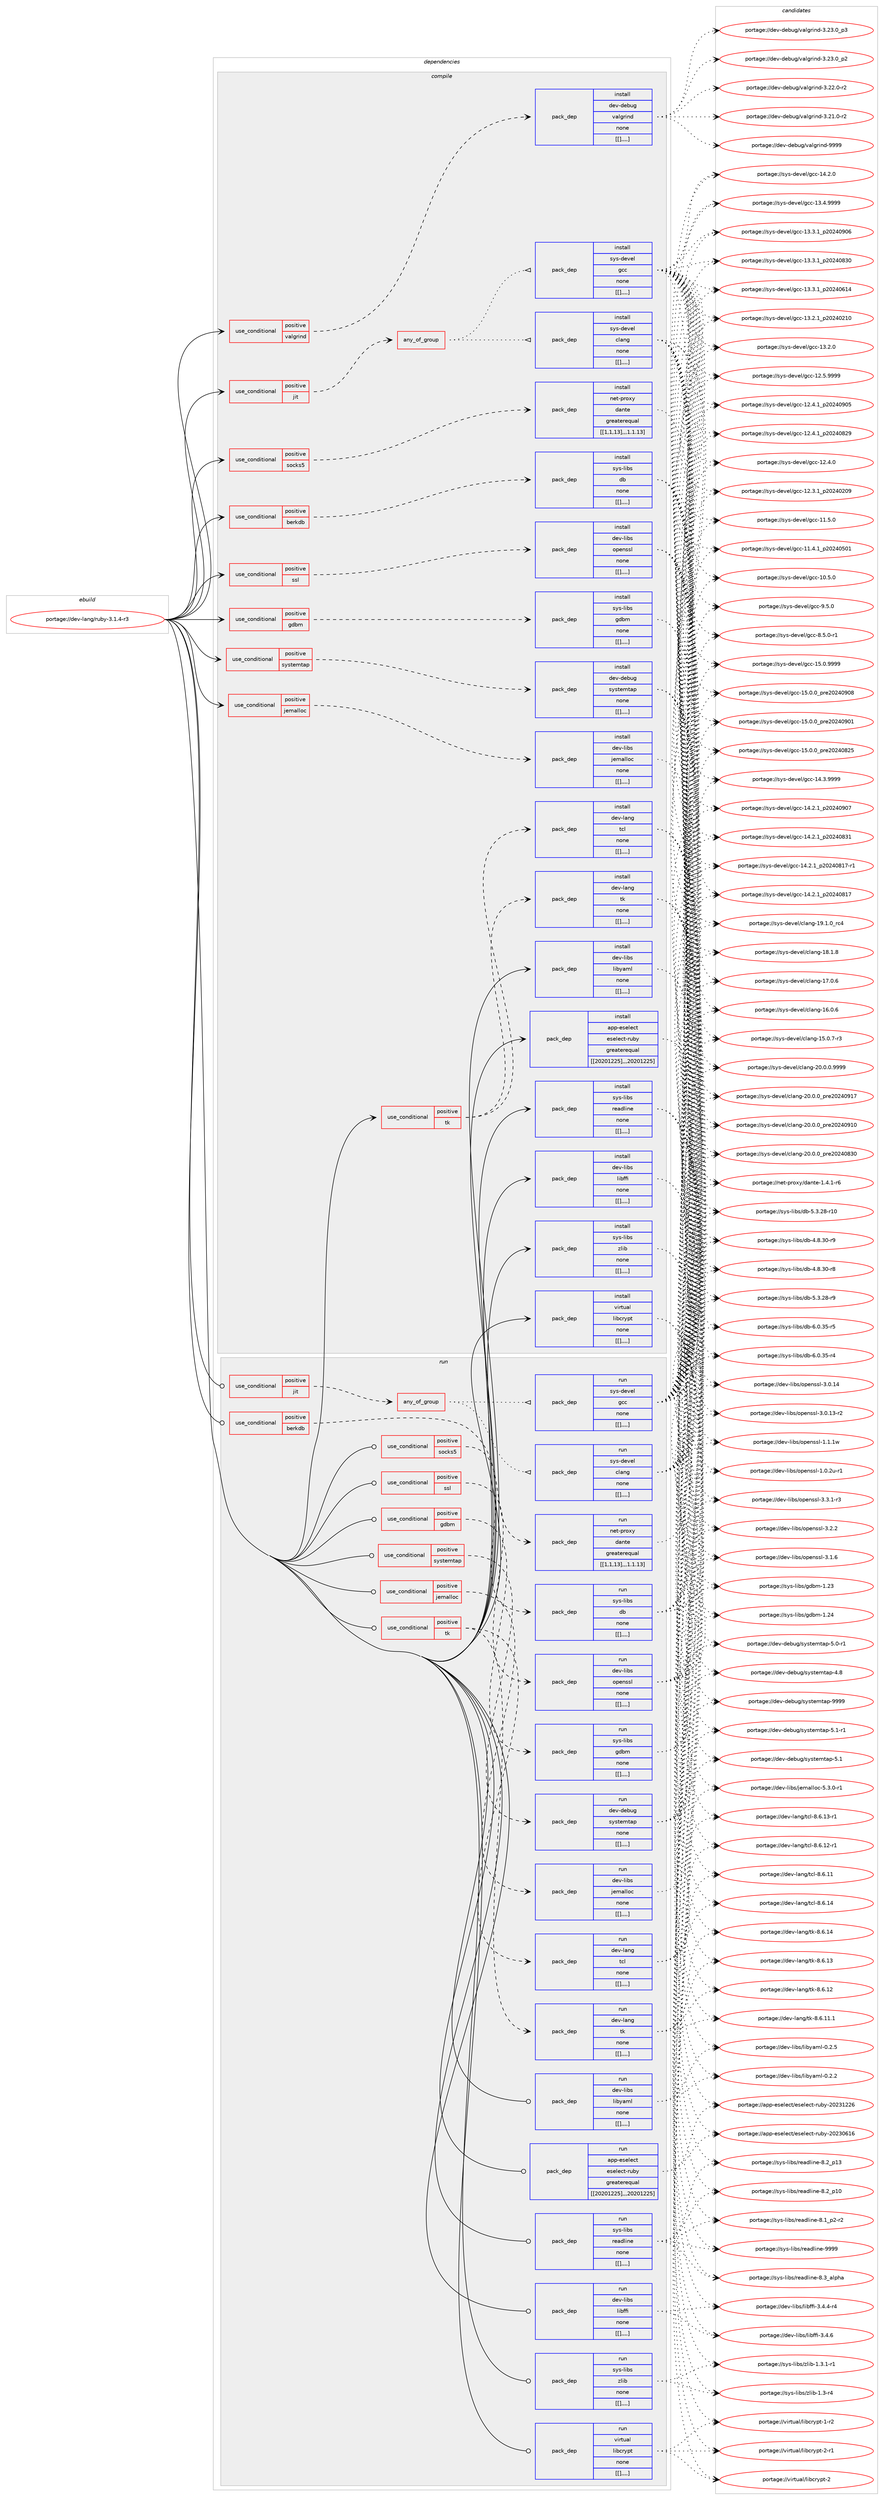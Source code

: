 digraph prolog {

# *************
# Graph options
# *************

newrank=true;
concentrate=true;
compound=true;
graph [rankdir=LR,fontname=Helvetica,fontsize=10,ranksep=1.5];#, ranksep=2.5, nodesep=0.2];
edge  [arrowhead=vee];
node  [fontname=Helvetica,fontsize=10];

# **********
# The ebuild
# **********

subgraph cluster_leftcol {
color=gray;
label=<<i>ebuild</i>>;
id [label="portage://dev-lang/ruby-3.1.4-r3", color=red, width=4, href="../dev-lang/ruby-3.1.4-r3.svg"];
}

# ****************
# The dependencies
# ****************

subgraph cluster_midcol {
color=gray;
label=<<i>dependencies</i>>;
subgraph cluster_compile {
fillcolor="#eeeeee";
style=filled;
label=<<i>compile</i>>;
subgraph cond24902 {
dependency104183 [label=<<TABLE BORDER="0" CELLBORDER="1" CELLSPACING="0" CELLPADDING="4"><TR><TD ROWSPAN="3" CELLPADDING="10">use_conditional</TD></TR><TR><TD>positive</TD></TR><TR><TD>berkdb</TD></TR></TABLE>>, shape=none, color=red];
subgraph pack78193 {
dependency104184 [label=<<TABLE BORDER="0" CELLBORDER="1" CELLSPACING="0" CELLPADDING="4" WIDTH="220"><TR><TD ROWSPAN="6" CELLPADDING="30">pack_dep</TD></TR><TR><TD WIDTH="110">install</TD></TR><TR><TD>sys-libs</TD></TR><TR><TD>db</TD></TR><TR><TD>none</TD></TR><TR><TD>[[],,,,]</TD></TR></TABLE>>, shape=none, color=blue];
}
dependency104183:e -> dependency104184:w [weight=20,style="dashed",arrowhead="vee"];
}
id:e -> dependency104183:w [weight=20,style="solid",arrowhead="vee"];
subgraph cond24903 {
dependency104185 [label=<<TABLE BORDER="0" CELLBORDER="1" CELLSPACING="0" CELLPADDING="4"><TR><TD ROWSPAN="3" CELLPADDING="10">use_conditional</TD></TR><TR><TD>positive</TD></TR><TR><TD>gdbm</TD></TR></TABLE>>, shape=none, color=red];
subgraph pack78194 {
dependency104186 [label=<<TABLE BORDER="0" CELLBORDER="1" CELLSPACING="0" CELLPADDING="4" WIDTH="220"><TR><TD ROWSPAN="6" CELLPADDING="30">pack_dep</TD></TR><TR><TD WIDTH="110">install</TD></TR><TR><TD>sys-libs</TD></TR><TR><TD>gdbm</TD></TR><TR><TD>none</TD></TR><TR><TD>[[],,,,]</TD></TR></TABLE>>, shape=none, color=blue];
}
dependency104185:e -> dependency104186:w [weight=20,style="dashed",arrowhead="vee"];
}
id:e -> dependency104185:w [weight=20,style="solid",arrowhead="vee"];
subgraph cond24904 {
dependency104187 [label=<<TABLE BORDER="0" CELLBORDER="1" CELLSPACING="0" CELLPADDING="4"><TR><TD ROWSPAN="3" CELLPADDING="10">use_conditional</TD></TR><TR><TD>positive</TD></TR><TR><TD>jemalloc</TD></TR></TABLE>>, shape=none, color=red];
subgraph pack78195 {
dependency104188 [label=<<TABLE BORDER="0" CELLBORDER="1" CELLSPACING="0" CELLPADDING="4" WIDTH="220"><TR><TD ROWSPAN="6" CELLPADDING="30">pack_dep</TD></TR><TR><TD WIDTH="110">install</TD></TR><TR><TD>dev-libs</TD></TR><TR><TD>jemalloc</TD></TR><TR><TD>none</TD></TR><TR><TD>[[],,,,]</TD></TR></TABLE>>, shape=none, color=blue];
}
dependency104187:e -> dependency104188:w [weight=20,style="dashed",arrowhead="vee"];
}
id:e -> dependency104187:w [weight=20,style="solid",arrowhead="vee"];
subgraph cond24905 {
dependency104189 [label=<<TABLE BORDER="0" CELLBORDER="1" CELLSPACING="0" CELLPADDING="4"><TR><TD ROWSPAN="3" CELLPADDING="10">use_conditional</TD></TR><TR><TD>positive</TD></TR><TR><TD>jit</TD></TR></TABLE>>, shape=none, color=red];
subgraph any962 {
dependency104190 [label=<<TABLE BORDER="0" CELLBORDER="1" CELLSPACING="0" CELLPADDING="4"><TR><TD CELLPADDING="10">any_of_group</TD></TR></TABLE>>, shape=none, color=red];subgraph pack78196 {
dependency104191 [label=<<TABLE BORDER="0" CELLBORDER="1" CELLSPACING="0" CELLPADDING="4" WIDTH="220"><TR><TD ROWSPAN="6" CELLPADDING="30">pack_dep</TD></TR><TR><TD WIDTH="110">install</TD></TR><TR><TD>sys-devel</TD></TR><TR><TD>gcc</TD></TR><TR><TD>none</TD></TR><TR><TD>[[],,,,]</TD></TR></TABLE>>, shape=none, color=blue];
}
dependency104190:e -> dependency104191:w [weight=20,style="dotted",arrowhead="oinv"];
subgraph pack78197 {
dependency104192 [label=<<TABLE BORDER="0" CELLBORDER="1" CELLSPACING="0" CELLPADDING="4" WIDTH="220"><TR><TD ROWSPAN="6" CELLPADDING="30">pack_dep</TD></TR><TR><TD WIDTH="110">install</TD></TR><TR><TD>sys-devel</TD></TR><TR><TD>clang</TD></TR><TR><TD>none</TD></TR><TR><TD>[[],,,,]</TD></TR></TABLE>>, shape=none, color=blue];
}
dependency104190:e -> dependency104192:w [weight=20,style="dotted",arrowhead="oinv"];
}
dependency104189:e -> dependency104190:w [weight=20,style="dashed",arrowhead="vee"];
}
id:e -> dependency104189:w [weight=20,style="solid",arrowhead="vee"];
subgraph cond24906 {
dependency104193 [label=<<TABLE BORDER="0" CELLBORDER="1" CELLSPACING="0" CELLPADDING="4"><TR><TD ROWSPAN="3" CELLPADDING="10">use_conditional</TD></TR><TR><TD>positive</TD></TR><TR><TD>socks5</TD></TR></TABLE>>, shape=none, color=red];
subgraph pack78198 {
dependency104194 [label=<<TABLE BORDER="0" CELLBORDER="1" CELLSPACING="0" CELLPADDING="4" WIDTH="220"><TR><TD ROWSPAN="6" CELLPADDING="30">pack_dep</TD></TR><TR><TD WIDTH="110">install</TD></TR><TR><TD>net-proxy</TD></TR><TR><TD>dante</TD></TR><TR><TD>greaterequal</TD></TR><TR><TD>[[1,1,13],,,1.1.13]</TD></TR></TABLE>>, shape=none, color=blue];
}
dependency104193:e -> dependency104194:w [weight=20,style="dashed",arrowhead="vee"];
}
id:e -> dependency104193:w [weight=20,style="solid",arrowhead="vee"];
subgraph cond24907 {
dependency104195 [label=<<TABLE BORDER="0" CELLBORDER="1" CELLSPACING="0" CELLPADDING="4"><TR><TD ROWSPAN="3" CELLPADDING="10">use_conditional</TD></TR><TR><TD>positive</TD></TR><TR><TD>ssl</TD></TR></TABLE>>, shape=none, color=red];
subgraph pack78199 {
dependency104196 [label=<<TABLE BORDER="0" CELLBORDER="1" CELLSPACING="0" CELLPADDING="4" WIDTH="220"><TR><TD ROWSPAN="6" CELLPADDING="30">pack_dep</TD></TR><TR><TD WIDTH="110">install</TD></TR><TR><TD>dev-libs</TD></TR><TR><TD>openssl</TD></TR><TR><TD>none</TD></TR><TR><TD>[[],,,,]</TD></TR></TABLE>>, shape=none, color=blue];
}
dependency104195:e -> dependency104196:w [weight=20,style="dashed",arrowhead="vee"];
}
id:e -> dependency104195:w [weight=20,style="solid",arrowhead="vee"];
subgraph cond24908 {
dependency104197 [label=<<TABLE BORDER="0" CELLBORDER="1" CELLSPACING="0" CELLPADDING="4"><TR><TD ROWSPAN="3" CELLPADDING="10">use_conditional</TD></TR><TR><TD>positive</TD></TR><TR><TD>systemtap</TD></TR></TABLE>>, shape=none, color=red];
subgraph pack78200 {
dependency104198 [label=<<TABLE BORDER="0" CELLBORDER="1" CELLSPACING="0" CELLPADDING="4" WIDTH="220"><TR><TD ROWSPAN="6" CELLPADDING="30">pack_dep</TD></TR><TR><TD WIDTH="110">install</TD></TR><TR><TD>dev-debug</TD></TR><TR><TD>systemtap</TD></TR><TR><TD>none</TD></TR><TR><TD>[[],,,,]</TD></TR></TABLE>>, shape=none, color=blue];
}
dependency104197:e -> dependency104198:w [weight=20,style="dashed",arrowhead="vee"];
}
id:e -> dependency104197:w [weight=20,style="solid",arrowhead="vee"];
subgraph cond24909 {
dependency104199 [label=<<TABLE BORDER="0" CELLBORDER="1" CELLSPACING="0" CELLPADDING="4"><TR><TD ROWSPAN="3" CELLPADDING="10">use_conditional</TD></TR><TR><TD>positive</TD></TR><TR><TD>tk</TD></TR></TABLE>>, shape=none, color=red];
subgraph pack78201 {
dependency104200 [label=<<TABLE BORDER="0" CELLBORDER="1" CELLSPACING="0" CELLPADDING="4" WIDTH="220"><TR><TD ROWSPAN="6" CELLPADDING="30">pack_dep</TD></TR><TR><TD WIDTH="110">install</TD></TR><TR><TD>dev-lang</TD></TR><TR><TD>tcl</TD></TR><TR><TD>none</TD></TR><TR><TD>[[],,,,]</TD></TR></TABLE>>, shape=none, color=blue];
}
dependency104199:e -> dependency104200:w [weight=20,style="dashed",arrowhead="vee"];
subgraph pack78202 {
dependency104201 [label=<<TABLE BORDER="0" CELLBORDER="1" CELLSPACING="0" CELLPADDING="4" WIDTH="220"><TR><TD ROWSPAN="6" CELLPADDING="30">pack_dep</TD></TR><TR><TD WIDTH="110">install</TD></TR><TR><TD>dev-lang</TD></TR><TR><TD>tk</TD></TR><TR><TD>none</TD></TR><TR><TD>[[],,,,]</TD></TR></TABLE>>, shape=none, color=blue];
}
dependency104199:e -> dependency104201:w [weight=20,style="dashed",arrowhead="vee"];
}
id:e -> dependency104199:w [weight=20,style="solid",arrowhead="vee"];
subgraph cond24910 {
dependency104202 [label=<<TABLE BORDER="0" CELLBORDER="1" CELLSPACING="0" CELLPADDING="4"><TR><TD ROWSPAN="3" CELLPADDING="10">use_conditional</TD></TR><TR><TD>positive</TD></TR><TR><TD>valgrind</TD></TR></TABLE>>, shape=none, color=red];
subgraph pack78203 {
dependency104203 [label=<<TABLE BORDER="0" CELLBORDER="1" CELLSPACING="0" CELLPADDING="4" WIDTH="220"><TR><TD ROWSPAN="6" CELLPADDING="30">pack_dep</TD></TR><TR><TD WIDTH="110">install</TD></TR><TR><TD>dev-debug</TD></TR><TR><TD>valgrind</TD></TR><TR><TD>none</TD></TR><TR><TD>[[],,,,]</TD></TR></TABLE>>, shape=none, color=blue];
}
dependency104202:e -> dependency104203:w [weight=20,style="dashed",arrowhead="vee"];
}
id:e -> dependency104202:w [weight=20,style="solid",arrowhead="vee"];
subgraph pack78204 {
dependency104204 [label=<<TABLE BORDER="0" CELLBORDER="1" CELLSPACING="0" CELLPADDING="4" WIDTH="220"><TR><TD ROWSPAN="6" CELLPADDING="30">pack_dep</TD></TR><TR><TD WIDTH="110">install</TD></TR><TR><TD>app-eselect</TD></TR><TR><TD>eselect-ruby</TD></TR><TR><TD>greaterequal</TD></TR><TR><TD>[[20201225],,,20201225]</TD></TR></TABLE>>, shape=none, color=blue];
}
id:e -> dependency104204:w [weight=20,style="solid",arrowhead="vee"];
subgraph pack78205 {
dependency104205 [label=<<TABLE BORDER="0" CELLBORDER="1" CELLSPACING="0" CELLPADDING="4" WIDTH="220"><TR><TD ROWSPAN="6" CELLPADDING="30">pack_dep</TD></TR><TR><TD WIDTH="110">install</TD></TR><TR><TD>dev-libs</TD></TR><TR><TD>libffi</TD></TR><TR><TD>none</TD></TR><TR><TD>[[],,,,]</TD></TR></TABLE>>, shape=none, color=blue];
}
id:e -> dependency104205:w [weight=20,style="solid",arrowhead="vee"];
subgraph pack78206 {
dependency104206 [label=<<TABLE BORDER="0" CELLBORDER="1" CELLSPACING="0" CELLPADDING="4" WIDTH="220"><TR><TD ROWSPAN="6" CELLPADDING="30">pack_dep</TD></TR><TR><TD WIDTH="110">install</TD></TR><TR><TD>dev-libs</TD></TR><TR><TD>libyaml</TD></TR><TR><TD>none</TD></TR><TR><TD>[[],,,,]</TD></TR></TABLE>>, shape=none, color=blue];
}
id:e -> dependency104206:w [weight=20,style="solid",arrowhead="vee"];
subgraph pack78207 {
dependency104207 [label=<<TABLE BORDER="0" CELLBORDER="1" CELLSPACING="0" CELLPADDING="4" WIDTH="220"><TR><TD ROWSPAN="6" CELLPADDING="30">pack_dep</TD></TR><TR><TD WIDTH="110">install</TD></TR><TR><TD>sys-libs</TD></TR><TR><TD>readline</TD></TR><TR><TD>none</TD></TR><TR><TD>[[],,,,]</TD></TR></TABLE>>, shape=none, color=blue];
}
id:e -> dependency104207:w [weight=20,style="solid",arrowhead="vee"];
subgraph pack78208 {
dependency104208 [label=<<TABLE BORDER="0" CELLBORDER="1" CELLSPACING="0" CELLPADDING="4" WIDTH="220"><TR><TD ROWSPAN="6" CELLPADDING="30">pack_dep</TD></TR><TR><TD WIDTH="110">install</TD></TR><TR><TD>sys-libs</TD></TR><TR><TD>zlib</TD></TR><TR><TD>none</TD></TR><TR><TD>[[],,,,]</TD></TR></TABLE>>, shape=none, color=blue];
}
id:e -> dependency104208:w [weight=20,style="solid",arrowhead="vee"];
subgraph pack78209 {
dependency104209 [label=<<TABLE BORDER="0" CELLBORDER="1" CELLSPACING="0" CELLPADDING="4" WIDTH="220"><TR><TD ROWSPAN="6" CELLPADDING="30">pack_dep</TD></TR><TR><TD WIDTH="110">install</TD></TR><TR><TD>virtual</TD></TR><TR><TD>libcrypt</TD></TR><TR><TD>none</TD></TR><TR><TD>[[],,,,]</TD></TR></TABLE>>, shape=none, color=blue];
}
id:e -> dependency104209:w [weight=20,style="solid",arrowhead="vee"];
}
subgraph cluster_compileandrun {
fillcolor="#eeeeee";
style=filled;
label=<<i>compile and run</i>>;
}
subgraph cluster_run {
fillcolor="#eeeeee";
style=filled;
label=<<i>run</i>>;
subgraph cond24911 {
dependency104210 [label=<<TABLE BORDER="0" CELLBORDER="1" CELLSPACING="0" CELLPADDING="4"><TR><TD ROWSPAN="3" CELLPADDING="10">use_conditional</TD></TR><TR><TD>positive</TD></TR><TR><TD>berkdb</TD></TR></TABLE>>, shape=none, color=red];
subgraph pack78210 {
dependency104211 [label=<<TABLE BORDER="0" CELLBORDER="1" CELLSPACING="0" CELLPADDING="4" WIDTH="220"><TR><TD ROWSPAN="6" CELLPADDING="30">pack_dep</TD></TR><TR><TD WIDTH="110">run</TD></TR><TR><TD>sys-libs</TD></TR><TR><TD>db</TD></TR><TR><TD>none</TD></TR><TR><TD>[[],,,,]</TD></TR></TABLE>>, shape=none, color=blue];
}
dependency104210:e -> dependency104211:w [weight=20,style="dashed",arrowhead="vee"];
}
id:e -> dependency104210:w [weight=20,style="solid",arrowhead="odot"];
subgraph cond24912 {
dependency104212 [label=<<TABLE BORDER="0" CELLBORDER="1" CELLSPACING="0" CELLPADDING="4"><TR><TD ROWSPAN="3" CELLPADDING="10">use_conditional</TD></TR><TR><TD>positive</TD></TR><TR><TD>gdbm</TD></TR></TABLE>>, shape=none, color=red];
subgraph pack78211 {
dependency104213 [label=<<TABLE BORDER="0" CELLBORDER="1" CELLSPACING="0" CELLPADDING="4" WIDTH="220"><TR><TD ROWSPAN="6" CELLPADDING="30">pack_dep</TD></TR><TR><TD WIDTH="110">run</TD></TR><TR><TD>sys-libs</TD></TR><TR><TD>gdbm</TD></TR><TR><TD>none</TD></TR><TR><TD>[[],,,,]</TD></TR></TABLE>>, shape=none, color=blue];
}
dependency104212:e -> dependency104213:w [weight=20,style="dashed",arrowhead="vee"];
}
id:e -> dependency104212:w [weight=20,style="solid",arrowhead="odot"];
subgraph cond24913 {
dependency104214 [label=<<TABLE BORDER="0" CELLBORDER="1" CELLSPACING="0" CELLPADDING="4"><TR><TD ROWSPAN="3" CELLPADDING="10">use_conditional</TD></TR><TR><TD>positive</TD></TR><TR><TD>jemalloc</TD></TR></TABLE>>, shape=none, color=red];
subgraph pack78212 {
dependency104215 [label=<<TABLE BORDER="0" CELLBORDER="1" CELLSPACING="0" CELLPADDING="4" WIDTH="220"><TR><TD ROWSPAN="6" CELLPADDING="30">pack_dep</TD></TR><TR><TD WIDTH="110">run</TD></TR><TR><TD>dev-libs</TD></TR><TR><TD>jemalloc</TD></TR><TR><TD>none</TD></TR><TR><TD>[[],,,,]</TD></TR></TABLE>>, shape=none, color=blue];
}
dependency104214:e -> dependency104215:w [weight=20,style="dashed",arrowhead="vee"];
}
id:e -> dependency104214:w [weight=20,style="solid",arrowhead="odot"];
subgraph cond24914 {
dependency104216 [label=<<TABLE BORDER="0" CELLBORDER="1" CELLSPACING="0" CELLPADDING="4"><TR><TD ROWSPAN="3" CELLPADDING="10">use_conditional</TD></TR><TR><TD>positive</TD></TR><TR><TD>jit</TD></TR></TABLE>>, shape=none, color=red];
subgraph any963 {
dependency104217 [label=<<TABLE BORDER="0" CELLBORDER="1" CELLSPACING="0" CELLPADDING="4"><TR><TD CELLPADDING="10">any_of_group</TD></TR></TABLE>>, shape=none, color=red];subgraph pack78213 {
dependency104218 [label=<<TABLE BORDER="0" CELLBORDER="1" CELLSPACING="0" CELLPADDING="4" WIDTH="220"><TR><TD ROWSPAN="6" CELLPADDING="30">pack_dep</TD></TR><TR><TD WIDTH="110">run</TD></TR><TR><TD>sys-devel</TD></TR><TR><TD>gcc</TD></TR><TR><TD>none</TD></TR><TR><TD>[[],,,,]</TD></TR></TABLE>>, shape=none, color=blue];
}
dependency104217:e -> dependency104218:w [weight=20,style="dotted",arrowhead="oinv"];
subgraph pack78214 {
dependency104219 [label=<<TABLE BORDER="0" CELLBORDER="1" CELLSPACING="0" CELLPADDING="4" WIDTH="220"><TR><TD ROWSPAN="6" CELLPADDING="30">pack_dep</TD></TR><TR><TD WIDTH="110">run</TD></TR><TR><TD>sys-devel</TD></TR><TR><TD>clang</TD></TR><TR><TD>none</TD></TR><TR><TD>[[],,,,]</TD></TR></TABLE>>, shape=none, color=blue];
}
dependency104217:e -> dependency104219:w [weight=20,style="dotted",arrowhead="oinv"];
}
dependency104216:e -> dependency104217:w [weight=20,style="dashed",arrowhead="vee"];
}
id:e -> dependency104216:w [weight=20,style="solid",arrowhead="odot"];
subgraph cond24915 {
dependency104220 [label=<<TABLE BORDER="0" CELLBORDER="1" CELLSPACING="0" CELLPADDING="4"><TR><TD ROWSPAN="3" CELLPADDING="10">use_conditional</TD></TR><TR><TD>positive</TD></TR><TR><TD>socks5</TD></TR></TABLE>>, shape=none, color=red];
subgraph pack78215 {
dependency104221 [label=<<TABLE BORDER="0" CELLBORDER="1" CELLSPACING="0" CELLPADDING="4" WIDTH="220"><TR><TD ROWSPAN="6" CELLPADDING="30">pack_dep</TD></TR><TR><TD WIDTH="110">run</TD></TR><TR><TD>net-proxy</TD></TR><TR><TD>dante</TD></TR><TR><TD>greaterequal</TD></TR><TR><TD>[[1,1,13],,,1.1.13]</TD></TR></TABLE>>, shape=none, color=blue];
}
dependency104220:e -> dependency104221:w [weight=20,style="dashed",arrowhead="vee"];
}
id:e -> dependency104220:w [weight=20,style="solid",arrowhead="odot"];
subgraph cond24916 {
dependency104222 [label=<<TABLE BORDER="0" CELLBORDER="1" CELLSPACING="0" CELLPADDING="4"><TR><TD ROWSPAN="3" CELLPADDING="10">use_conditional</TD></TR><TR><TD>positive</TD></TR><TR><TD>ssl</TD></TR></TABLE>>, shape=none, color=red];
subgraph pack78216 {
dependency104223 [label=<<TABLE BORDER="0" CELLBORDER="1" CELLSPACING="0" CELLPADDING="4" WIDTH="220"><TR><TD ROWSPAN="6" CELLPADDING="30">pack_dep</TD></TR><TR><TD WIDTH="110">run</TD></TR><TR><TD>dev-libs</TD></TR><TR><TD>openssl</TD></TR><TR><TD>none</TD></TR><TR><TD>[[],,,,]</TD></TR></TABLE>>, shape=none, color=blue];
}
dependency104222:e -> dependency104223:w [weight=20,style="dashed",arrowhead="vee"];
}
id:e -> dependency104222:w [weight=20,style="solid",arrowhead="odot"];
subgraph cond24917 {
dependency104224 [label=<<TABLE BORDER="0" CELLBORDER="1" CELLSPACING="0" CELLPADDING="4"><TR><TD ROWSPAN="3" CELLPADDING="10">use_conditional</TD></TR><TR><TD>positive</TD></TR><TR><TD>systemtap</TD></TR></TABLE>>, shape=none, color=red];
subgraph pack78217 {
dependency104225 [label=<<TABLE BORDER="0" CELLBORDER="1" CELLSPACING="0" CELLPADDING="4" WIDTH="220"><TR><TD ROWSPAN="6" CELLPADDING="30">pack_dep</TD></TR><TR><TD WIDTH="110">run</TD></TR><TR><TD>dev-debug</TD></TR><TR><TD>systemtap</TD></TR><TR><TD>none</TD></TR><TR><TD>[[],,,,]</TD></TR></TABLE>>, shape=none, color=blue];
}
dependency104224:e -> dependency104225:w [weight=20,style="dashed",arrowhead="vee"];
}
id:e -> dependency104224:w [weight=20,style="solid",arrowhead="odot"];
subgraph cond24918 {
dependency104226 [label=<<TABLE BORDER="0" CELLBORDER="1" CELLSPACING="0" CELLPADDING="4"><TR><TD ROWSPAN="3" CELLPADDING="10">use_conditional</TD></TR><TR><TD>positive</TD></TR><TR><TD>tk</TD></TR></TABLE>>, shape=none, color=red];
subgraph pack78218 {
dependency104227 [label=<<TABLE BORDER="0" CELLBORDER="1" CELLSPACING="0" CELLPADDING="4" WIDTH="220"><TR><TD ROWSPAN="6" CELLPADDING="30">pack_dep</TD></TR><TR><TD WIDTH="110">run</TD></TR><TR><TD>dev-lang</TD></TR><TR><TD>tcl</TD></TR><TR><TD>none</TD></TR><TR><TD>[[],,,,]</TD></TR></TABLE>>, shape=none, color=blue];
}
dependency104226:e -> dependency104227:w [weight=20,style="dashed",arrowhead="vee"];
subgraph pack78219 {
dependency104228 [label=<<TABLE BORDER="0" CELLBORDER="1" CELLSPACING="0" CELLPADDING="4" WIDTH="220"><TR><TD ROWSPAN="6" CELLPADDING="30">pack_dep</TD></TR><TR><TD WIDTH="110">run</TD></TR><TR><TD>dev-lang</TD></TR><TR><TD>tk</TD></TR><TR><TD>none</TD></TR><TR><TD>[[],,,,]</TD></TR></TABLE>>, shape=none, color=blue];
}
dependency104226:e -> dependency104228:w [weight=20,style="dashed",arrowhead="vee"];
}
id:e -> dependency104226:w [weight=20,style="solid",arrowhead="odot"];
subgraph pack78220 {
dependency104229 [label=<<TABLE BORDER="0" CELLBORDER="1" CELLSPACING="0" CELLPADDING="4" WIDTH="220"><TR><TD ROWSPAN="6" CELLPADDING="30">pack_dep</TD></TR><TR><TD WIDTH="110">run</TD></TR><TR><TD>app-eselect</TD></TR><TR><TD>eselect-ruby</TD></TR><TR><TD>greaterequal</TD></TR><TR><TD>[[20201225],,,20201225]</TD></TR></TABLE>>, shape=none, color=blue];
}
id:e -> dependency104229:w [weight=20,style="solid",arrowhead="odot"];
subgraph pack78221 {
dependency104230 [label=<<TABLE BORDER="0" CELLBORDER="1" CELLSPACING="0" CELLPADDING="4" WIDTH="220"><TR><TD ROWSPAN="6" CELLPADDING="30">pack_dep</TD></TR><TR><TD WIDTH="110">run</TD></TR><TR><TD>dev-libs</TD></TR><TR><TD>libffi</TD></TR><TR><TD>none</TD></TR><TR><TD>[[],,,,]</TD></TR></TABLE>>, shape=none, color=blue];
}
id:e -> dependency104230:w [weight=20,style="solid",arrowhead="odot"];
subgraph pack78222 {
dependency104231 [label=<<TABLE BORDER="0" CELLBORDER="1" CELLSPACING="0" CELLPADDING="4" WIDTH="220"><TR><TD ROWSPAN="6" CELLPADDING="30">pack_dep</TD></TR><TR><TD WIDTH="110">run</TD></TR><TR><TD>dev-libs</TD></TR><TR><TD>libyaml</TD></TR><TR><TD>none</TD></TR><TR><TD>[[],,,,]</TD></TR></TABLE>>, shape=none, color=blue];
}
id:e -> dependency104231:w [weight=20,style="solid",arrowhead="odot"];
subgraph pack78223 {
dependency104232 [label=<<TABLE BORDER="0" CELLBORDER="1" CELLSPACING="0" CELLPADDING="4" WIDTH="220"><TR><TD ROWSPAN="6" CELLPADDING="30">pack_dep</TD></TR><TR><TD WIDTH="110">run</TD></TR><TR><TD>sys-libs</TD></TR><TR><TD>readline</TD></TR><TR><TD>none</TD></TR><TR><TD>[[],,,,]</TD></TR></TABLE>>, shape=none, color=blue];
}
id:e -> dependency104232:w [weight=20,style="solid",arrowhead="odot"];
subgraph pack78224 {
dependency104233 [label=<<TABLE BORDER="0" CELLBORDER="1" CELLSPACING="0" CELLPADDING="4" WIDTH="220"><TR><TD ROWSPAN="6" CELLPADDING="30">pack_dep</TD></TR><TR><TD WIDTH="110">run</TD></TR><TR><TD>sys-libs</TD></TR><TR><TD>zlib</TD></TR><TR><TD>none</TD></TR><TR><TD>[[],,,,]</TD></TR></TABLE>>, shape=none, color=blue];
}
id:e -> dependency104233:w [weight=20,style="solid",arrowhead="odot"];
subgraph pack78225 {
dependency104234 [label=<<TABLE BORDER="0" CELLBORDER="1" CELLSPACING="0" CELLPADDING="4" WIDTH="220"><TR><TD ROWSPAN="6" CELLPADDING="30">pack_dep</TD></TR><TR><TD WIDTH="110">run</TD></TR><TR><TD>virtual</TD></TR><TR><TD>libcrypt</TD></TR><TR><TD>none</TD></TR><TR><TD>[[],,,,]</TD></TR></TABLE>>, shape=none, color=blue];
}
id:e -> dependency104234:w [weight=20,style="solid",arrowhead="odot"];
}
}

# **************
# The candidates
# **************

subgraph cluster_choices {
rank=same;
color=gray;
label=<<i>candidates</i>>;

subgraph choice78193 {
color=black;
nodesep=1;
choice11512111545108105981154710098455446484651534511453 [label="portage://sys-libs/db-6.0.35-r5", color=red, width=4,href="../sys-libs/db-6.0.35-r5.svg"];
choice11512111545108105981154710098455446484651534511452 [label="portage://sys-libs/db-6.0.35-r4", color=red, width=4,href="../sys-libs/db-6.0.35-r4.svg"];
choice11512111545108105981154710098455346514650564511457 [label="portage://sys-libs/db-5.3.28-r9", color=red, width=4,href="../sys-libs/db-5.3.28-r9.svg"];
choice1151211154510810598115471009845534651465056451144948 [label="portage://sys-libs/db-5.3.28-r10", color=red, width=4,href="../sys-libs/db-5.3.28-r10.svg"];
choice11512111545108105981154710098455246564651484511457 [label="portage://sys-libs/db-4.8.30-r9", color=red, width=4,href="../sys-libs/db-4.8.30-r9.svg"];
choice11512111545108105981154710098455246564651484511456 [label="portage://sys-libs/db-4.8.30-r8", color=red, width=4,href="../sys-libs/db-4.8.30-r8.svg"];
dependency104184:e -> choice11512111545108105981154710098455446484651534511453:w [style=dotted,weight="100"];
dependency104184:e -> choice11512111545108105981154710098455446484651534511452:w [style=dotted,weight="100"];
dependency104184:e -> choice11512111545108105981154710098455346514650564511457:w [style=dotted,weight="100"];
dependency104184:e -> choice1151211154510810598115471009845534651465056451144948:w [style=dotted,weight="100"];
dependency104184:e -> choice11512111545108105981154710098455246564651484511457:w [style=dotted,weight="100"];
dependency104184:e -> choice11512111545108105981154710098455246564651484511456:w [style=dotted,weight="100"];
}
subgraph choice78194 {
color=black;
nodesep=1;
choice115121115451081059811547103100981094549465052 [label="portage://sys-libs/gdbm-1.24", color=red, width=4,href="../sys-libs/gdbm-1.24.svg"];
choice115121115451081059811547103100981094549465051 [label="portage://sys-libs/gdbm-1.23", color=red, width=4,href="../sys-libs/gdbm-1.23.svg"];
dependency104186:e -> choice115121115451081059811547103100981094549465052:w [style=dotted,weight="100"];
dependency104186:e -> choice115121115451081059811547103100981094549465051:w [style=dotted,weight="100"];
}
subgraph choice78195 {
color=black;
nodesep=1;
choice10010111845108105981154710610110997108108111994553465146484511449 [label="portage://dev-libs/jemalloc-5.3.0-r1", color=red, width=4,href="../dev-libs/jemalloc-5.3.0-r1.svg"];
dependency104188:e -> choice10010111845108105981154710610110997108108111994553465146484511449:w [style=dotted,weight="100"];
}
subgraph choice78196 {
color=black;
nodesep=1;
choice1151211154510010111810110847103999945495346484657575757 [label="portage://sys-devel/gcc-15.0.9999", color=red, width=4,href="../sys-devel/gcc-15.0.9999.svg"];
choice1151211154510010111810110847103999945495346484648951121141015048505248574856 [label="portage://sys-devel/gcc-15.0.0_pre20240908", color=red, width=4,href="../sys-devel/gcc-15.0.0_pre20240908.svg"];
choice1151211154510010111810110847103999945495346484648951121141015048505248574849 [label="portage://sys-devel/gcc-15.0.0_pre20240901", color=red, width=4,href="../sys-devel/gcc-15.0.0_pre20240901.svg"];
choice1151211154510010111810110847103999945495346484648951121141015048505248565053 [label="portage://sys-devel/gcc-15.0.0_pre20240825", color=red, width=4,href="../sys-devel/gcc-15.0.0_pre20240825.svg"];
choice1151211154510010111810110847103999945495246514657575757 [label="portage://sys-devel/gcc-14.3.9999", color=red, width=4,href="../sys-devel/gcc-14.3.9999.svg"];
choice1151211154510010111810110847103999945495246504649951125048505248574855 [label="portage://sys-devel/gcc-14.2.1_p20240907", color=red, width=4,href="../sys-devel/gcc-14.2.1_p20240907.svg"];
choice1151211154510010111810110847103999945495246504649951125048505248565149 [label="portage://sys-devel/gcc-14.2.1_p20240831", color=red, width=4,href="../sys-devel/gcc-14.2.1_p20240831.svg"];
choice11512111545100101118101108471039999454952465046499511250485052485649554511449 [label="portage://sys-devel/gcc-14.2.1_p20240817-r1", color=red, width=4,href="../sys-devel/gcc-14.2.1_p20240817-r1.svg"];
choice1151211154510010111810110847103999945495246504649951125048505248564955 [label="portage://sys-devel/gcc-14.2.1_p20240817", color=red, width=4,href="../sys-devel/gcc-14.2.1_p20240817.svg"];
choice1151211154510010111810110847103999945495246504648 [label="portage://sys-devel/gcc-14.2.0", color=red, width=4,href="../sys-devel/gcc-14.2.0.svg"];
choice1151211154510010111810110847103999945495146524657575757 [label="portage://sys-devel/gcc-13.4.9999", color=red, width=4,href="../sys-devel/gcc-13.4.9999.svg"];
choice1151211154510010111810110847103999945495146514649951125048505248574854 [label="portage://sys-devel/gcc-13.3.1_p20240906", color=red, width=4,href="../sys-devel/gcc-13.3.1_p20240906.svg"];
choice1151211154510010111810110847103999945495146514649951125048505248565148 [label="portage://sys-devel/gcc-13.3.1_p20240830", color=red, width=4,href="../sys-devel/gcc-13.3.1_p20240830.svg"];
choice1151211154510010111810110847103999945495146514649951125048505248544952 [label="portage://sys-devel/gcc-13.3.1_p20240614", color=red, width=4,href="../sys-devel/gcc-13.3.1_p20240614.svg"];
choice1151211154510010111810110847103999945495146504649951125048505248504948 [label="portage://sys-devel/gcc-13.2.1_p20240210", color=red, width=4,href="../sys-devel/gcc-13.2.1_p20240210.svg"];
choice1151211154510010111810110847103999945495146504648 [label="portage://sys-devel/gcc-13.2.0", color=red, width=4,href="../sys-devel/gcc-13.2.0.svg"];
choice1151211154510010111810110847103999945495046534657575757 [label="portage://sys-devel/gcc-12.5.9999", color=red, width=4,href="../sys-devel/gcc-12.5.9999.svg"];
choice1151211154510010111810110847103999945495046524649951125048505248574853 [label="portage://sys-devel/gcc-12.4.1_p20240905", color=red, width=4,href="../sys-devel/gcc-12.4.1_p20240905.svg"];
choice1151211154510010111810110847103999945495046524649951125048505248565057 [label="portage://sys-devel/gcc-12.4.1_p20240829", color=red, width=4,href="../sys-devel/gcc-12.4.1_p20240829.svg"];
choice1151211154510010111810110847103999945495046524648 [label="portage://sys-devel/gcc-12.4.0", color=red, width=4,href="../sys-devel/gcc-12.4.0.svg"];
choice1151211154510010111810110847103999945495046514649951125048505248504857 [label="portage://sys-devel/gcc-12.3.1_p20240209", color=red, width=4,href="../sys-devel/gcc-12.3.1_p20240209.svg"];
choice1151211154510010111810110847103999945494946534648 [label="portage://sys-devel/gcc-11.5.0", color=red, width=4,href="../sys-devel/gcc-11.5.0.svg"];
choice1151211154510010111810110847103999945494946524649951125048505248534849 [label="portage://sys-devel/gcc-11.4.1_p20240501", color=red, width=4,href="../sys-devel/gcc-11.4.1_p20240501.svg"];
choice1151211154510010111810110847103999945494846534648 [label="portage://sys-devel/gcc-10.5.0", color=red, width=4,href="../sys-devel/gcc-10.5.0.svg"];
choice11512111545100101118101108471039999455746534648 [label="portage://sys-devel/gcc-9.5.0", color=red, width=4,href="../sys-devel/gcc-9.5.0.svg"];
choice115121115451001011181011084710399994556465346484511449 [label="portage://sys-devel/gcc-8.5.0-r1", color=red, width=4,href="../sys-devel/gcc-8.5.0-r1.svg"];
dependency104191:e -> choice1151211154510010111810110847103999945495346484657575757:w [style=dotted,weight="100"];
dependency104191:e -> choice1151211154510010111810110847103999945495346484648951121141015048505248574856:w [style=dotted,weight="100"];
dependency104191:e -> choice1151211154510010111810110847103999945495346484648951121141015048505248574849:w [style=dotted,weight="100"];
dependency104191:e -> choice1151211154510010111810110847103999945495346484648951121141015048505248565053:w [style=dotted,weight="100"];
dependency104191:e -> choice1151211154510010111810110847103999945495246514657575757:w [style=dotted,weight="100"];
dependency104191:e -> choice1151211154510010111810110847103999945495246504649951125048505248574855:w [style=dotted,weight="100"];
dependency104191:e -> choice1151211154510010111810110847103999945495246504649951125048505248565149:w [style=dotted,weight="100"];
dependency104191:e -> choice11512111545100101118101108471039999454952465046499511250485052485649554511449:w [style=dotted,weight="100"];
dependency104191:e -> choice1151211154510010111810110847103999945495246504649951125048505248564955:w [style=dotted,weight="100"];
dependency104191:e -> choice1151211154510010111810110847103999945495246504648:w [style=dotted,weight="100"];
dependency104191:e -> choice1151211154510010111810110847103999945495146524657575757:w [style=dotted,weight="100"];
dependency104191:e -> choice1151211154510010111810110847103999945495146514649951125048505248574854:w [style=dotted,weight="100"];
dependency104191:e -> choice1151211154510010111810110847103999945495146514649951125048505248565148:w [style=dotted,weight="100"];
dependency104191:e -> choice1151211154510010111810110847103999945495146514649951125048505248544952:w [style=dotted,weight="100"];
dependency104191:e -> choice1151211154510010111810110847103999945495146504649951125048505248504948:w [style=dotted,weight="100"];
dependency104191:e -> choice1151211154510010111810110847103999945495146504648:w [style=dotted,weight="100"];
dependency104191:e -> choice1151211154510010111810110847103999945495046534657575757:w [style=dotted,weight="100"];
dependency104191:e -> choice1151211154510010111810110847103999945495046524649951125048505248574853:w [style=dotted,weight="100"];
dependency104191:e -> choice1151211154510010111810110847103999945495046524649951125048505248565057:w [style=dotted,weight="100"];
dependency104191:e -> choice1151211154510010111810110847103999945495046524648:w [style=dotted,weight="100"];
dependency104191:e -> choice1151211154510010111810110847103999945495046514649951125048505248504857:w [style=dotted,weight="100"];
dependency104191:e -> choice1151211154510010111810110847103999945494946534648:w [style=dotted,weight="100"];
dependency104191:e -> choice1151211154510010111810110847103999945494946524649951125048505248534849:w [style=dotted,weight="100"];
dependency104191:e -> choice1151211154510010111810110847103999945494846534648:w [style=dotted,weight="100"];
dependency104191:e -> choice11512111545100101118101108471039999455746534648:w [style=dotted,weight="100"];
dependency104191:e -> choice115121115451001011181011084710399994556465346484511449:w [style=dotted,weight="100"];
}
subgraph choice78197 {
color=black;
nodesep=1;
choice11512111545100101118101108479910897110103455048464846484657575757 [label="portage://sys-devel/clang-20.0.0.9999", color=red, width=4,href="../sys-devel/clang-20.0.0.9999.svg"];
choice1151211154510010111810110847991089711010345504846484648951121141015048505248574955 [label="portage://sys-devel/clang-20.0.0_pre20240917", color=red, width=4,href="../sys-devel/clang-20.0.0_pre20240917.svg"];
choice1151211154510010111810110847991089711010345504846484648951121141015048505248574948 [label="portage://sys-devel/clang-20.0.0_pre20240910", color=red, width=4,href="../sys-devel/clang-20.0.0_pre20240910.svg"];
choice1151211154510010111810110847991089711010345504846484648951121141015048505248565148 [label="portage://sys-devel/clang-20.0.0_pre20240830", color=red, width=4,href="../sys-devel/clang-20.0.0_pre20240830.svg"];
choice1151211154510010111810110847991089711010345495746494648951149952 [label="portage://sys-devel/clang-19.1.0_rc4", color=red, width=4,href="../sys-devel/clang-19.1.0_rc4.svg"];
choice1151211154510010111810110847991089711010345495646494656 [label="portage://sys-devel/clang-18.1.8", color=red, width=4,href="../sys-devel/clang-18.1.8.svg"];
choice1151211154510010111810110847991089711010345495546484654 [label="portage://sys-devel/clang-17.0.6", color=red, width=4,href="../sys-devel/clang-17.0.6.svg"];
choice1151211154510010111810110847991089711010345495446484654 [label="portage://sys-devel/clang-16.0.6", color=red, width=4,href="../sys-devel/clang-16.0.6.svg"];
choice11512111545100101118101108479910897110103454953464846554511451 [label="portage://sys-devel/clang-15.0.7-r3", color=red, width=4,href="../sys-devel/clang-15.0.7-r3.svg"];
dependency104192:e -> choice11512111545100101118101108479910897110103455048464846484657575757:w [style=dotted,weight="100"];
dependency104192:e -> choice1151211154510010111810110847991089711010345504846484648951121141015048505248574955:w [style=dotted,weight="100"];
dependency104192:e -> choice1151211154510010111810110847991089711010345504846484648951121141015048505248574948:w [style=dotted,weight="100"];
dependency104192:e -> choice1151211154510010111810110847991089711010345504846484648951121141015048505248565148:w [style=dotted,weight="100"];
dependency104192:e -> choice1151211154510010111810110847991089711010345495746494648951149952:w [style=dotted,weight="100"];
dependency104192:e -> choice1151211154510010111810110847991089711010345495646494656:w [style=dotted,weight="100"];
dependency104192:e -> choice1151211154510010111810110847991089711010345495546484654:w [style=dotted,weight="100"];
dependency104192:e -> choice1151211154510010111810110847991089711010345495446484654:w [style=dotted,weight="100"];
dependency104192:e -> choice11512111545100101118101108479910897110103454953464846554511451:w [style=dotted,weight="100"];
}
subgraph choice78198 {
color=black;
nodesep=1;
choice1101011164511211411112012147100971101161014549465246494511454 [label="portage://net-proxy/dante-1.4.1-r6", color=red, width=4,href="../net-proxy/dante-1.4.1-r6.svg"];
dependency104194:e -> choice1101011164511211411112012147100971101161014549465246494511454:w [style=dotted,weight="100"];
}
subgraph choice78199 {
color=black;
nodesep=1;
choice1001011184510810598115471111121011101151151084551465146494511451 [label="portage://dev-libs/openssl-3.3.1-r3", color=red, width=4,href="../dev-libs/openssl-3.3.1-r3.svg"];
choice100101118451081059811547111112101110115115108455146504650 [label="portage://dev-libs/openssl-3.2.2", color=red, width=4,href="../dev-libs/openssl-3.2.2.svg"];
choice100101118451081059811547111112101110115115108455146494654 [label="portage://dev-libs/openssl-3.1.6", color=red, width=4,href="../dev-libs/openssl-3.1.6.svg"];
choice10010111845108105981154711111210111011511510845514648464952 [label="portage://dev-libs/openssl-3.0.14", color=red, width=4,href="../dev-libs/openssl-3.0.14.svg"];
choice100101118451081059811547111112101110115115108455146484649514511450 [label="portage://dev-libs/openssl-3.0.13-r2", color=red, width=4,href="../dev-libs/openssl-3.0.13-r2.svg"];
choice100101118451081059811547111112101110115115108454946494649119 [label="portage://dev-libs/openssl-1.1.1w", color=red, width=4,href="../dev-libs/openssl-1.1.1w.svg"];
choice1001011184510810598115471111121011101151151084549464846501174511449 [label="portage://dev-libs/openssl-1.0.2u-r1", color=red, width=4,href="../dev-libs/openssl-1.0.2u-r1.svg"];
dependency104196:e -> choice1001011184510810598115471111121011101151151084551465146494511451:w [style=dotted,weight="100"];
dependency104196:e -> choice100101118451081059811547111112101110115115108455146504650:w [style=dotted,weight="100"];
dependency104196:e -> choice100101118451081059811547111112101110115115108455146494654:w [style=dotted,weight="100"];
dependency104196:e -> choice10010111845108105981154711111210111011511510845514648464952:w [style=dotted,weight="100"];
dependency104196:e -> choice100101118451081059811547111112101110115115108455146484649514511450:w [style=dotted,weight="100"];
dependency104196:e -> choice100101118451081059811547111112101110115115108454946494649119:w [style=dotted,weight="100"];
dependency104196:e -> choice1001011184510810598115471111121011101151151084549464846501174511449:w [style=dotted,weight="100"];
}
subgraph choice78200 {
color=black;
nodesep=1;
choice100101118451001019811710347115121115116101109116971124557575757 [label="portage://dev-debug/systemtap-9999", color=red, width=4,href="../dev-debug/systemtap-9999.svg"];
choice10010111845100101981171034711512111511610110911697112455346494511449 [label="portage://dev-debug/systemtap-5.1-r1", color=red, width=4,href="../dev-debug/systemtap-5.1-r1.svg"];
choice1001011184510010198117103471151211151161011091169711245534649 [label="portage://dev-debug/systemtap-5.1", color=red, width=4,href="../dev-debug/systemtap-5.1.svg"];
choice10010111845100101981171034711512111511610110911697112455346484511449 [label="portage://dev-debug/systemtap-5.0-r1", color=red, width=4,href="../dev-debug/systemtap-5.0-r1.svg"];
choice1001011184510010198117103471151211151161011091169711245524656 [label="portage://dev-debug/systemtap-4.8", color=red, width=4,href="../dev-debug/systemtap-4.8.svg"];
dependency104198:e -> choice100101118451001019811710347115121115116101109116971124557575757:w [style=dotted,weight="100"];
dependency104198:e -> choice10010111845100101981171034711512111511610110911697112455346494511449:w [style=dotted,weight="100"];
dependency104198:e -> choice1001011184510010198117103471151211151161011091169711245534649:w [style=dotted,weight="100"];
dependency104198:e -> choice10010111845100101981171034711512111511610110911697112455346484511449:w [style=dotted,weight="100"];
dependency104198:e -> choice1001011184510010198117103471151211151161011091169711245524656:w [style=dotted,weight="100"];
}
subgraph choice78201 {
color=black;
nodesep=1;
choice1001011184510897110103471169910845564654464952 [label="portage://dev-lang/tcl-8.6.14", color=red, width=4,href="../dev-lang/tcl-8.6.14.svg"];
choice10010111845108971101034711699108455646544649514511449 [label="portage://dev-lang/tcl-8.6.13-r1", color=red, width=4,href="../dev-lang/tcl-8.6.13-r1.svg"];
choice10010111845108971101034711699108455646544649504511449 [label="portage://dev-lang/tcl-8.6.12-r1", color=red, width=4,href="../dev-lang/tcl-8.6.12-r1.svg"];
choice1001011184510897110103471169910845564654464949 [label="portage://dev-lang/tcl-8.6.11", color=red, width=4,href="../dev-lang/tcl-8.6.11.svg"];
dependency104200:e -> choice1001011184510897110103471169910845564654464952:w [style=dotted,weight="100"];
dependency104200:e -> choice10010111845108971101034711699108455646544649514511449:w [style=dotted,weight="100"];
dependency104200:e -> choice10010111845108971101034711699108455646544649504511449:w [style=dotted,weight="100"];
dependency104200:e -> choice1001011184510897110103471169910845564654464949:w [style=dotted,weight="100"];
}
subgraph choice78202 {
color=black;
nodesep=1;
choice10010111845108971101034711610745564654464952 [label="portage://dev-lang/tk-8.6.14", color=red, width=4,href="../dev-lang/tk-8.6.14.svg"];
choice10010111845108971101034711610745564654464951 [label="portage://dev-lang/tk-8.6.13", color=red, width=4,href="../dev-lang/tk-8.6.13.svg"];
choice10010111845108971101034711610745564654464950 [label="portage://dev-lang/tk-8.6.12", color=red, width=4,href="../dev-lang/tk-8.6.12.svg"];
choice100101118451089711010347116107455646544649494649 [label="portage://dev-lang/tk-8.6.11.1", color=red, width=4,href="../dev-lang/tk-8.6.11.1.svg"];
dependency104201:e -> choice10010111845108971101034711610745564654464952:w [style=dotted,weight="100"];
dependency104201:e -> choice10010111845108971101034711610745564654464951:w [style=dotted,weight="100"];
dependency104201:e -> choice10010111845108971101034711610745564654464950:w [style=dotted,weight="100"];
dependency104201:e -> choice100101118451089711010347116107455646544649494649:w [style=dotted,weight="100"];
}
subgraph choice78203 {
color=black;
nodesep=1;
choice100101118451001019811710347118971081031141051101004557575757 [label="portage://dev-debug/valgrind-9999", color=red, width=4,href="../dev-debug/valgrind-9999.svg"];
choice10010111845100101981171034711897108103114105110100455146505146489511251 [label="portage://dev-debug/valgrind-3.23.0_p3", color=red, width=4,href="../dev-debug/valgrind-3.23.0_p3.svg"];
choice10010111845100101981171034711897108103114105110100455146505146489511250 [label="portage://dev-debug/valgrind-3.23.0_p2", color=red, width=4,href="../dev-debug/valgrind-3.23.0_p2.svg"];
choice10010111845100101981171034711897108103114105110100455146505046484511450 [label="portage://dev-debug/valgrind-3.22.0-r2", color=red, width=4,href="../dev-debug/valgrind-3.22.0-r2.svg"];
choice10010111845100101981171034711897108103114105110100455146504946484511450 [label="portage://dev-debug/valgrind-3.21.0-r2", color=red, width=4,href="../dev-debug/valgrind-3.21.0-r2.svg"];
dependency104203:e -> choice100101118451001019811710347118971081031141051101004557575757:w [style=dotted,weight="100"];
dependency104203:e -> choice10010111845100101981171034711897108103114105110100455146505146489511251:w [style=dotted,weight="100"];
dependency104203:e -> choice10010111845100101981171034711897108103114105110100455146505146489511250:w [style=dotted,weight="100"];
dependency104203:e -> choice10010111845100101981171034711897108103114105110100455146505046484511450:w [style=dotted,weight="100"];
dependency104203:e -> choice10010111845100101981171034711897108103114105110100455146504946484511450:w [style=dotted,weight="100"];
}
subgraph choice78204 {
color=black;
nodesep=1;
choice97112112451011151011081019911647101115101108101991164511411798121455048505149505054 [label="portage://app-eselect/eselect-ruby-20231226", color=red, width=4,href="../app-eselect/eselect-ruby-20231226.svg"];
choice97112112451011151011081019911647101115101108101991164511411798121455048505148544954 [label="portage://app-eselect/eselect-ruby-20230616", color=red, width=4,href="../app-eselect/eselect-ruby-20230616.svg"];
dependency104204:e -> choice97112112451011151011081019911647101115101108101991164511411798121455048505149505054:w [style=dotted,weight="100"];
dependency104204:e -> choice97112112451011151011081019911647101115101108101991164511411798121455048505148544954:w [style=dotted,weight="100"];
}
subgraph choice78205 {
color=black;
nodesep=1;
choice10010111845108105981154710810598102102105455146524654 [label="portage://dev-libs/libffi-3.4.6", color=red, width=4,href="../dev-libs/libffi-3.4.6.svg"];
choice100101118451081059811547108105981021021054551465246524511452 [label="portage://dev-libs/libffi-3.4.4-r4", color=red, width=4,href="../dev-libs/libffi-3.4.4-r4.svg"];
dependency104205:e -> choice10010111845108105981154710810598102102105455146524654:w [style=dotted,weight="100"];
dependency104205:e -> choice100101118451081059811547108105981021021054551465246524511452:w [style=dotted,weight="100"];
}
subgraph choice78206 {
color=black;
nodesep=1;
choice1001011184510810598115471081059812197109108454846504653 [label="portage://dev-libs/libyaml-0.2.5", color=red, width=4,href="../dev-libs/libyaml-0.2.5.svg"];
choice1001011184510810598115471081059812197109108454846504650 [label="portage://dev-libs/libyaml-0.2.2", color=red, width=4,href="../dev-libs/libyaml-0.2.2.svg"];
dependency104206:e -> choice1001011184510810598115471081059812197109108454846504653:w [style=dotted,weight="100"];
dependency104206:e -> choice1001011184510810598115471081059812197109108454846504650:w [style=dotted,weight="100"];
}
subgraph choice78207 {
color=black;
nodesep=1;
choice115121115451081059811547114101971001081051101014557575757 [label="portage://sys-libs/readline-9999", color=red, width=4,href="../sys-libs/readline-9999.svg"];
choice1151211154510810598115471141019710010810511010145564651959710811210497 [label="portage://sys-libs/readline-8.3_alpha", color=red, width=4,href="../sys-libs/readline-8.3_alpha.svg"];
choice1151211154510810598115471141019710010810511010145564650951124951 [label="portage://sys-libs/readline-8.2_p13", color=red, width=4,href="../sys-libs/readline-8.2_p13.svg"];
choice1151211154510810598115471141019710010810511010145564650951124948 [label="portage://sys-libs/readline-8.2_p10", color=red, width=4,href="../sys-libs/readline-8.2_p10.svg"];
choice115121115451081059811547114101971001081051101014556464995112504511450 [label="portage://sys-libs/readline-8.1_p2-r2", color=red, width=4,href="../sys-libs/readline-8.1_p2-r2.svg"];
dependency104207:e -> choice115121115451081059811547114101971001081051101014557575757:w [style=dotted,weight="100"];
dependency104207:e -> choice1151211154510810598115471141019710010810511010145564651959710811210497:w [style=dotted,weight="100"];
dependency104207:e -> choice1151211154510810598115471141019710010810511010145564650951124951:w [style=dotted,weight="100"];
dependency104207:e -> choice1151211154510810598115471141019710010810511010145564650951124948:w [style=dotted,weight="100"];
dependency104207:e -> choice115121115451081059811547114101971001081051101014556464995112504511450:w [style=dotted,weight="100"];
}
subgraph choice78208 {
color=black;
nodesep=1;
choice115121115451081059811547122108105984549465146494511449 [label="portage://sys-libs/zlib-1.3.1-r1", color=red, width=4,href="../sys-libs/zlib-1.3.1-r1.svg"];
choice11512111545108105981154712210810598454946514511452 [label="portage://sys-libs/zlib-1.3-r4", color=red, width=4,href="../sys-libs/zlib-1.3-r4.svg"];
dependency104208:e -> choice115121115451081059811547122108105984549465146494511449:w [style=dotted,weight="100"];
dependency104208:e -> choice11512111545108105981154712210810598454946514511452:w [style=dotted,weight="100"];
}
subgraph choice78209 {
color=black;
nodesep=1;
choice1181051141161179710847108105989911412111211645504511449 [label="portage://virtual/libcrypt-2-r1", color=red, width=4,href="../virtual/libcrypt-2-r1.svg"];
choice118105114116117971084710810598991141211121164550 [label="portage://virtual/libcrypt-2", color=red, width=4,href="../virtual/libcrypt-2.svg"];
choice1181051141161179710847108105989911412111211645494511450 [label="portage://virtual/libcrypt-1-r2", color=red, width=4,href="../virtual/libcrypt-1-r2.svg"];
dependency104209:e -> choice1181051141161179710847108105989911412111211645504511449:w [style=dotted,weight="100"];
dependency104209:e -> choice118105114116117971084710810598991141211121164550:w [style=dotted,weight="100"];
dependency104209:e -> choice1181051141161179710847108105989911412111211645494511450:w [style=dotted,weight="100"];
}
subgraph choice78210 {
color=black;
nodesep=1;
choice11512111545108105981154710098455446484651534511453 [label="portage://sys-libs/db-6.0.35-r5", color=red, width=4,href="../sys-libs/db-6.0.35-r5.svg"];
choice11512111545108105981154710098455446484651534511452 [label="portage://sys-libs/db-6.0.35-r4", color=red, width=4,href="../sys-libs/db-6.0.35-r4.svg"];
choice11512111545108105981154710098455346514650564511457 [label="portage://sys-libs/db-5.3.28-r9", color=red, width=4,href="../sys-libs/db-5.3.28-r9.svg"];
choice1151211154510810598115471009845534651465056451144948 [label="portage://sys-libs/db-5.3.28-r10", color=red, width=4,href="../sys-libs/db-5.3.28-r10.svg"];
choice11512111545108105981154710098455246564651484511457 [label="portage://sys-libs/db-4.8.30-r9", color=red, width=4,href="../sys-libs/db-4.8.30-r9.svg"];
choice11512111545108105981154710098455246564651484511456 [label="portage://sys-libs/db-4.8.30-r8", color=red, width=4,href="../sys-libs/db-4.8.30-r8.svg"];
dependency104211:e -> choice11512111545108105981154710098455446484651534511453:w [style=dotted,weight="100"];
dependency104211:e -> choice11512111545108105981154710098455446484651534511452:w [style=dotted,weight="100"];
dependency104211:e -> choice11512111545108105981154710098455346514650564511457:w [style=dotted,weight="100"];
dependency104211:e -> choice1151211154510810598115471009845534651465056451144948:w [style=dotted,weight="100"];
dependency104211:e -> choice11512111545108105981154710098455246564651484511457:w [style=dotted,weight="100"];
dependency104211:e -> choice11512111545108105981154710098455246564651484511456:w [style=dotted,weight="100"];
}
subgraph choice78211 {
color=black;
nodesep=1;
choice115121115451081059811547103100981094549465052 [label="portage://sys-libs/gdbm-1.24", color=red, width=4,href="../sys-libs/gdbm-1.24.svg"];
choice115121115451081059811547103100981094549465051 [label="portage://sys-libs/gdbm-1.23", color=red, width=4,href="../sys-libs/gdbm-1.23.svg"];
dependency104213:e -> choice115121115451081059811547103100981094549465052:w [style=dotted,weight="100"];
dependency104213:e -> choice115121115451081059811547103100981094549465051:w [style=dotted,weight="100"];
}
subgraph choice78212 {
color=black;
nodesep=1;
choice10010111845108105981154710610110997108108111994553465146484511449 [label="portage://dev-libs/jemalloc-5.3.0-r1", color=red, width=4,href="../dev-libs/jemalloc-5.3.0-r1.svg"];
dependency104215:e -> choice10010111845108105981154710610110997108108111994553465146484511449:w [style=dotted,weight="100"];
}
subgraph choice78213 {
color=black;
nodesep=1;
choice1151211154510010111810110847103999945495346484657575757 [label="portage://sys-devel/gcc-15.0.9999", color=red, width=4,href="../sys-devel/gcc-15.0.9999.svg"];
choice1151211154510010111810110847103999945495346484648951121141015048505248574856 [label="portage://sys-devel/gcc-15.0.0_pre20240908", color=red, width=4,href="../sys-devel/gcc-15.0.0_pre20240908.svg"];
choice1151211154510010111810110847103999945495346484648951121141015048505248574849 [label="portage://sys-devel/gcc-15.0.0_pre20240901", color=red, width=4,href="../sys-devel/gcc-15.0.0_pre20240901.svg"];
choice1151211154510010111810110847103999945495346484648951121141015048505248565053 [label="portage://sys-devel/gcc-15.0.0_pre20240825", color=red, width=4,href="../sys-devel/gcc-15.0.0_pre20240825.svg"];
choice1151211154510010111810110847103999945495246514657575757 [label="portage://sys-devel/gcc-14.3.9999", color=red, width=4,href="../sys-devel/gcc-14.3.9999.svg"];
choice1151211154510010111810110847103999945495246504649951125048505248574855 [label="portage://sys-devel/gcc-14.2.1_p20240907", color=red, width=4,href="../sys-devel/gcc-14.2.1_p20240907.svg"];
choice1151211154510010111810110847103999945495246504649951125048505248565149 [label="portage://sys-devel/gcc-14.2.1_p20240831", color=red, width=4,href="../sys-devel/gcc-14.2.1_p20240831.svg"];
choice11512111545100101118101108471039999454952465046499511250485052485649554511449 [label="portage://sys-devel/gcc-14.2.1_p20240817-r1", color=red, width=4,href="../sys-devel/gcc-14.2.1_p20240817-r1.svg"];
choice1151211154510010111810110847103999945495246504649951125048505248564955 [label="portage://sys-devel/gcc-14.2.1_p20240817", color=red, width=4,href="../sys-devel/gcc-14.2.1_p20240817.svg"];
choice1151211154510010111810110847103999945495246504648 [label="portage://sys-devel/gcc-14.2.0", color=red, width=4,href="../sys-devel/gcc-14.2.0.svg"];
choice1151211154510010111810110847103999945495146524657575757 [label="portage://sys-devel/gcc-13.4.9999", color=red, width=4,href="../sys-devel/gcc-13.4.9999.svg"];
choice1151211154510010111810110847103999945495146514649951125048505248574854 [label="portage://sys-devel/gcc-13.3.1_p20240906", color=red, width=4,href="../sys-devel/gcc-13.3.1_p20240906.svg"];
choice1151211154510010111810110847103999945495146514649951125048505248565148 [label="portage://sys-devel/gcc-13.3.1_p20240830", color=red, width=4,href="../sys-devel/gcc-13.3.1_p20240830.svg"];
choice1151211154510010111810110847103999945495146514649951125048505248544952 [label="portage://sys-devel/gcc-13.3.1_p20240614", color=red, width=4,href="../sys-devel/gcc-13.3.1_p20240614.svg"];
choice1151211154510010111810110847103999945495146504649951125048505248504948 [label="portage://sys-devel/gcc-13.2.1_p20240210", color=red, width=4,href="../sys-devel/gcc-13.2.1_p20240210.svg"];
choice1151211154510010111810110847103999945495146504648 [label="portage://sys-devel/gcc-13.2.0", color=red, width=4,href="../sys-devel/gcc-13.2.0.svg"];
choice1151211154510010111810110847103999945495046534657575757 [label="portage://sys-devel/gcc-12.5.9999", color=red, width=4,href="../sys-devel/gcc-12.5.9999.svg"];
choice1151211154510010111810110847103999945495046524649951125048505248574853 [label="portage://sys-devel/gcc-12.4.1_p20240905", color=red, width=4,href="../sys-devel/gcc-12.4.1_p20240905.svg"];
choice1151211154510010111810110847103999945495046524649951125048505248565057 [label="portage://sys-devel/gcc-12.4.1_p20240829", color=red, width=4,href="../sys-devel/gcc-12.4.1_p20240829.svg"];
choice1151211154510010111810110847103999945495046524648 [label="portage://sys-devel/gcc-12.4.0", color=red, width=4,href="../sys-devel/gcc-12.4.0.svg"];
choice1151211154510010111810110847103999945495046514649951125048505248504857 [label="portage://sys-devel/gcc-12.3.1_p20240209", color=red, width=4,href="../sys-devel/gcc-12.3.1_p20240209.svg"];
choice1151211154510010111810110847103999945494946534648 [label="portage://sys-devel/gcc-11.5.0", color=red, width=4,href="../sys-devel/gcc-11.5.0.svg"];
choice1151211154510010111810110847103999945494946524649951125048505248534849 [label="portage://sys-devel/gcc-11.4.1_p20240501", color=red, width=4,href="../sys-devel/gcc-11.4.1_p20240501.svg"];
choice1151211154510010111810110847103999945494846534648 [label="portage://sys-devel/gcc-10.5.0", color=red, width=4,href="../sys-devel/gcc-10.5.0.svg"];
choice11512111545100101118101108471039999455746534648 [label="portage://sys-devel/gcc-9.5.0", color=red, width=4,href="../sys-devel/gcc-9.5.0.svg"];
choice115121115451001011181011084710399994556465346484511449 [label="portage://sys-devel/gcc-8.5.0-r1", color=red, width=4,href="../sys-devel/gcc-8.5.0-r1.svg"];
dependency104218:e -> choice1151211154510010111810110847103999945495346484657575757:w [style=dotted,weight="100"];
dependency104218:e -> choice1151211154510010111810110847103999945495346484648951121141015048505248574856:w [style=dotted,weight="100"];
dependency104218:e -> choice1151211154510010111810110847103999945495346484648951121141015048505248574849:w [style=dotted,weight="100"];
dependency104218:e -> choice1151211154510010111810110847103999945495346484648951121141015048505248565053:w [style=dotted,weight="100"];
dependency104218:e -> choice1151211154510010111810110847103999945495246514657575757:w [style=dotted,weight="100"];
dependency104218:e -> choice1151211154510010111810110847103999945495246504649951125048505248574855:w [style=dotted,weight="100"];
dependency104218:e -> choice1151211154510010111810110847103999945495246504649951125048505248565149:w [style=dotted,weight="100"];
dependency104218:e -> choice11512111545100101118101108471039999454952465046499511250485052485649554511449:w [style=dotted,weight="100"];
dependency104218:e -> choice1151211154510010111810110847103999945495246504649951125048505248564955:w [style=dotted,weight="100"];
dependency104218:e -> choice1151211154510010111810110847103999945495246504648:w [style=dotted,weight="100"];
dependency104218:e -> choice1151211154510010111810110847103999945495146524657575757:w [style=dotted,weight="100"];
dependency104218:e -> choice1151211154510010111810110847103999945495146514649951125048505248574854:w [style=dotted,weight="100"];
dependency104218:e -> choice1151211154510010111810110847103999945495146514649951125048505248565148:w [style=dotted,weight="100"];
dependency104218:e -> choice1151211154510010111810110847103999945495146514649951125048505248544952:w [style=dotted,weight="100"];
dependency104218:e -> choice1151211154510010111810110847103999945495146504649951125048505248504948:w [style=dotted,weight="100"];
dependency104218:e -> choice1151211154510010111810110847103999945495146504648:w [style=dotted,weight="100"];
dependency104218:e -> choice1151211154510010111810110847103999945495046534657575757:w [style=dotted,weight="100"];
dependency104218:e -> choice1151211154510010111810110847103999945495046524649951125048505248574853:w [style=dotted,weight="100"];
dependency104218:e -> choice1151211154510010111810110847103999945495046524649951125048505248565057:w [style=dotted,weight="100"];
dependency104218:e -> choice1151211154510010111810110847103999945495046524648:w [style=dotted,weight="100"];
dependency104218:e -> choice1151211154510010111810110847103999945495046514649951125048505248504857:w [style=dotted,weight="100"];
dependency104218:e -> choice1151211154510010111810110847103999945494946534648:w [style=dotted,weight="100"];
dependency104218:e -> choice1151211154510010111810110847103999945494946524649951125048505248534849:w [style=dotted,weight="100"];
dependency104218:e -> choice1151211154510010111810110847103999945494846534648:w [style=dotted,weight="100"];
dependency104218:e -> choice11512111545100101118101108471039999455746534648:w [style=dotted,weight="100"];
dependency104218:e -> choice115121115451001011181011084710399994556465346484511449:w [style=dotted,weight="100"];
}
subgraph choice78214 {
color=black;
nodesep=1;
choice11512111545100101118101108479910897110103455048464846484657575757 [label="portage://sys-devel/clang-20.0.0.9999", color=red, width=4,href="../sys-devel/clang-20.0.0.9999.svg"];
choice1151211154510010111810110847991089711010345504846484648951121141015048505248574955 [label="portage://sys-devel/clang-20.0.0_pre20240917", color=red, width=4,href="../sys-devel/clang-20.0.0_pre20240917.svg"];
choice1151211154510010111810110847991089711010345504846484648951121141015048505248574948 [label="portage://sys-devel/clang-20.0.0_pre20240910", color=red, width=4,href="../sys-devel/clang-20.0.0_pre20240910.svg"];
choice1151211154510010111810110847991089711010345504846484648951121141015048505248565148 [label="portage://sys-devel/clang-20.0.0_pre20240830", color=red, width=4,href="../sys-devel/clang-20.0.0_pre20240830.svg"];
choice1151211154510010111810110847991089711010345495746494648951149952 [label="portage://sys-devel/clang-19.1.0_rc4", color=red, width=4,href="../sys-devel/clang-19.1.0_rc4.svg"];
choice1151211154510010111810110847991089711010345495646494656 [label="portage://sys-devel/clang-18.1.8", color=red, width=4,href="../sys-devel/clang-18.1.8.svg"];
choice1151211154510010111810110847991089711010345495546484654 [label="portage://sys-devel/clang-17.0.6", color=red, width=4,href="../sys-devel/clang-17.0.6.svg"];
choice1151211154510010111810110847991089711010345495446484654 [label="portage://sys-devel/clang-16.0.6", color=red, width=4,href="../sys-devel/clang-16.0.6.svg"];
choice11512111545100101118101108479910897110103454953464846554511451 [label="portage://sys-devel/clang-15.0.7-r3", color=red, width=4,href="../sys-devel/clang-15.0.7-r3.svg"];
dependency104219:e -> choice11512111545100101118101108479910897110103455048464846484657575757:w [style=dotted,weight="100"];
dependency104219:e -> choice1151211154510010111810110847991089711010345504846484648951121141015048505248574955:w [style=dotted,weight="100"];
dependency104219:e -> choice1151211154510010111810110847991089711010345504846484648951121141015048505248574948:w [style=dotted,weight="100"];
dependency104219:e -> choice1151211154510010111810110847991089711010345504846484648951121141015048505248565148:w [style=dotted,weight="100"];
dependency104219:e -> choice1151211154510010111810110847991089711010345495746494648951149952:w [style=dotted,weight="100"];
dependency104219:e -> choice1151211154510010111810110847991089711010345495646494656:w [style=dotted,weight="100"];
dependency104219:e -> choice1151211154510010111810110847991089711010345495546484654:w [style=dotted,weight="100"];
dependency104219:e -> choice1151211154510010111810110847991089711010345495446484654:w [style=dotted,weight="100"];
dependency104219:e -> choice11512111545100101118101108479910897110103454953464846554511451:w [style=dotted,weight="100"];
}
subgraph choice78215 {
color=black;
nodesep=1;
choice1101011164511211411112012147100971101161014549465246494511454 [label="portage://net-proxy/dante-1.4.1-r6", color=red, width=4,href="../net-proxy/dante-1.4.1-r6.svg"];
dependency104221:e -> choice1101011164511211411112012147100971101161014549465246494511454:w [style=dotted,weight="100"];
}
subgraph choice78216 {
color=black;
nodesep=1;
choice1001011184510810598115471111121011101151151084551465146494511451 [label="portage://dev-libs/openssl-3.3.1-r3", color=red, width=4,href="../dev-libs/openssl-3.3.1-r3.svg"];
choice100101118451081059811547111112101110115115108455146504650 [label="portage://dev-libs/openssl-3.2.2", color=red, width=4,href="../dev-libs/openssl-3.2.2.svg"];
choice100101118451081059811547111112101110115115108455146494654 [label="portage://dev-libs/openssl-3.1.6", color=red, width=4,href="../dev-libs/openssl-3.1.6.svg"];
choice10010111845108105981154711111210111011511510845514648464952 [label="portage://dev-libs/openssl-3.0.14", color=red, width=4,href="../dev-libs/openssl-3.0.14.svg"];
choice100101118451081059811547111112101110115115108455146484649514511450 [label="portage://dev-libs/openssl-3.0.13-r2", color=red, width=4,href="../dev-libs/openssl-3.0.13-r2.svg"];
choice100101118451081059811547111112101110115115108454946494649119 [label="portage://dev-libs/openssl-1.1.1w", color=red, width=4,href="../dev-libs/openssl-1.1.1w.svg"];
choice1001011184510810598115471111121011101151151084549464846501174511449 [label="portage://dev-libs/openssl-1.0.2u-r1", color=red, width=4,href="../dev-libs/openssl-1.0.2u-r1.svg"];
dependency104223:e -> choice1001011184510810598115471111121011101151151084551465146494511451:w [style=dotted,weight="100"];
dependency104223:e -> choice100101118451081059811547111112101110115115108455146504650:w [style=dotted,weight="100"];
dependency104223:e -> choice100101118451081059811547111112101110115115108455146494654:w [style=dotted,weight="100"];
dependency104223:e -> choice10010111845108105981154711111210111011511510845514648464952:w [style=dotted,weight="100"];
dependency104223:e -> choice100101118451081059811547111112101110115115108455146484649514511450:w [style=dotted,weight="100"];
dependency104223:e -> choice100101118451081059811547111112101110115115108454946494649119:w [style=dotted,weight="100"];
dependency104223:e -> choice1001011184510810598115471111121011101151151084549464846501174511449:w [style=dotted,weight="100"];
}
subgraph choice78217 {
color=black;
nodesep=1;
choice100101118451001019811710347115121115116101109116971124557575757 [label="portage://dev-debug/systemtap-9999", color=red, width=4,href="../dev-debug/systemtap-9999.svg"];
choice10010111845100101981171034711512111511610110911697112455346494511449 [label="portage://dev-debug/systemtap-5.1-r1", color=red, width=4,href="../dev-debug/systemtap-5.1-r1.svg"];
choice1001011184510010198117103471151211151161011091169711245534649 [label="portage://dev-debug/systemtap-5.1", color=red, width=4,href="../dev-debug/systemtap-5.1.svg"];
choice10010111845100101981171034711512111511610110911697112455346484511449 [label="portage://dev-debug/systemtap-5.0-r1", color=red, width=4,href="../dev-debug/systemtap-5.0-r1.svg"];
choice1001011184510010198117103471151211151161011091169711245524656 [label="portage://dev-debug/systemtap-4.8", color=red, width=4,href="../dev-debug/systemtap-4.8.svg"];
dependency104225:e -> choice100101118451001019811710347115121115116101109116971124557575757:w [style=dotted,weight="100"];
dependency104225:e -> choice10010111845100101981171034711512111511610110911697112455346494511449:w [style=dotted,weight="100"];
dependency104225:e -> choice1001011184510010198117103471151211151161011091169711245534649:w [style=dotted,weight="100"];
dependency104225:e -> choice10010111845100101981171034711512111511610110911697112455346484511449:w [style=dotted,weight="100"];
dependency104225:e -> choice1001011184510010198117103471151211151161011091169711245524656:w [style=dotted,weight="100"];
}
subgraph choice78218 {
color=black;
nodesep=1;
choice1001011184510897110103471169910845564654464952 [label="portage://dev-lang/tcl-8.6.14", color=red, width=4,href="../dev-lang/tcl-8.6.14.svg"];
choice10010111845108971101034711699108455646544649514511449 [label="portage://dev-lang/tcl-8.6.13-r1", color=red, width=4,href="../dev-lang/tcl-8.6.13-r1.svg"];
choice10010111845108971101034711699108455646544649504511449 [label="portage://dev-lang/tcl-8.6.12-r1", color=red, width=4,href="../dev-lang/tcl-8.6.12-r1.svg"];
choice1001011184510897110103471169910845564654464949 [label="portage://dev-lang/tcl-8.6.11", color=red, width=4,href="../dev-lang/tcl-8.6.11.svg"];
dependency104227:e -> choice1001011184510897110103471169910845564654464952:w [style=dotted,weight="100"];
dependency104227:e -> choice10010111845108971101034711699108455646544649514511449:w [style=dotted,weight="100"];
dependency104227:e -> choice10010111845108971101034711699108455646544649504511449:w [style=dotted,weight="100"];
dependency104227:e -> choice1001011184510897110103471169910845564654464949:w [style=dotted,weight="100"];
}
subgraph choice78219 {
color=black;
nodesep=1;
choice10010111845108971101034711610745564654464952 [label="portage://dev-lang/tk-8.6.14", color=red, width=4,href="../dev-lang/tk-8.6.14.svg"];
choice10010111845108971101034711610745564654464951 [label="portage://dev-lang/tk-8.6.13", color=red, width=4,href="../dev-lang/tk-8.6.13.svg"];
choice10010111845108971101034711610745564654464950 [label="portage://dev-lang/tk-8.6.12", color=red, width=4,href="../dev-lang/tk-8.6.12.svg"];
choice100101118451089711010347116107455646544649494649 [label="portage://dev-lang/tk-8.6.11.1", color=red, width=4,href="../dev-lang/tk-8.6.11.1.svg"];
dependency104228:e -> choice10010111845108971101034711610745564654464952:w [style=dotted,weight="100"];
dependency104228:e -> choice10010111845108971101034711610745564654464951:w [style=dotted,weight="100"];
dependency104228:e -> choice10010111845108971101034711610745564654464950:w [style=dotted,weight="100"];
dependency104228:e -> choice100101118451089711010347116107455646544649494649:w [style=dotted,weight="100"];
}
subgraph choice78220 {
color=black;
nodesep=1;
choice97112112451011151011081019911647101115101108101991164511411798121455048505149505054 [label="portage://app-eselect/eselect-ruby-20231226", color=red, width=4,href="../app-eselect/eselect-ruby-20231226.svg"];
choice97112112451011151011081019911647101115101108101991164511411798121455048505148544954 [label="portage://app-eselect/eselect-ruby-20230616", color=red, width=4,href="../app-eselect/eselect-ruby-20230616.svg"];
dependency104229:e -> choice97112112451011151011081019911647101115101108101991164511411798121455048505149505054:w [style=dotted,weight="100"];
dependency104229:e -> choice97112112451011151011081019911647101115101108101991164511411798121455048505148544954:w [style=dotted,weight="100"];
}
subgraph choice78221 {
color=black;
nodesep=1;
choice10010111845108105981154710810598102102105455146524654 [label="portage://dev-libs/libffi-3.4.6", color=red, width=4,href="../dev-libs/libffi-3.4.6.svg"];
choice100101118451081059811547108105981021021054551465246524511452 [label="portage://dev-libs/libffi-3.4.4-r4", color=red, width=4,href="../dev-libs/libffi-3.4.4-r4.svg"];
dependency104230:e -> choice10010111845108105981154710810598102102105455146524654:w [style=dotted,weight="100"];
dependency104230:e -> choice100101118451081059811547108105981021021054551465246524511452:w [style=dotted,weight="100"];
}
subgraph choice78222 {
color=black;
nodesep=1;
choice1001011184510810598115471081059812197109108454846504653 [label="portage://dev-libs/libyaml-0.2.5", color=red, width=4,href="../dev-libs/libyaml-0.2.5.svg"];
choice1001011184510810598115471081059812197109108454846504650 [label="portage://dev-libs/libyaml-0.2.2", color=red, width=4,href="../dev-libs/libyaml-0.2.2.svg"];
dependency104231:e -> choice1001011184510810598115471081059812197109108454846504653:w [style=dotted,weight="100"];
dependency104231:e -> choice1001011184510810598115471081059812197109108454846504650:w [style=dotted,weight="100"];
}
subgraph choice78223 {
color=black;
nodesep=1;
choice115121115451081059811547114101971001081051101014557575757 [label="portage://sys-libs/readline-9999", color=red, width=4,href="../sys-libs/readline-9999.svg"];
choice1151211154510810598115471141019710010810511010145564651959710811210497 [label="portage://sys-libs/readline-8.3_alpha", color=red, width=4,href="../sys-libs/readline-8.3_alpha.svg"];
choice1151211154510810598115471141019710010810511010145564650951124951 [label="portage://sys-libs/readline-8.2_p13", color=red, width=4,href="../sys-libs/readline-8.2_p13.svg"];
choice1151211154510810598115471141019710010810511010145564650951124948 [label="portage://sys-libs/readline-8.2_p10", color=red, width=4,href="../sys-libs/readline-8.2_p10.svg"];
choice115121115451081059811547114101971001081051101014556464995112504511450 [label="portage://sys-libs/readline-8.1_p2-r2", color=red, width=4,href="../sys-libs/readline-8.1_p2-r2.svg"];
dependency104232:e -> choice115121115451081059811547114101971001081051101014557575757:w [style=dotted,weight="100"];
dependency104232:e -> choice1151211154510810598115471141019710010810511010145564651959710811210497:w [style=dotted,weight="100"];
dependency104232:e -> choice1151211154510810598115471141019710010810511010145564650951124951:w [style=dotted,weight="100"];
dependency104232:e -> choice1151211154510810598115471141019710010810511010145564650951124948:w [style=dotted,weight="100"];
dependency104232:e -> choice115121115451081059811547114101971001081051101014556464995112504511450:w [style=dotted,weight="100"];
}
subgraph choice78224 {
color=black;
nodesep=1;
choice115121115451081059811547122108105984549465146494511449 [label="portage://sys-libs/zlib-1.3.1-r1", color=red, width=4,href="../sys-libs/zlib-1.3.1-r1.svg"];
choice11512111545108105981154712210810598454946514511452 [label="portage://sys-libs/zlib-1.3-r4", color=red, width=4,href="../sys-libs/zlib-1.3-r4.svg"];
dependency104233:e -> choice115121115451081059811547122108105984549465146494511449:w [style=dotted,weight="100"];
dependency104233:e -> choice11512111545108105981154712210810598454946514511452:w [style=dotted,weight="100"];
}
subgraph choice78225 {
color=black;
nodesep=1;
choice1181051141161179710847108105989911412111211645504511449 [label="portage://virtual/libcrypt-2-r1", color=red, width=4,href="../virtual/libcrypt-2-r1.svg"];
choice118105114116117971084710810598991141211121164550 [label="portage://virtual/libcrypt-2", color=red, width=4,href="../virtual/libcrypt-2.svg"];
choice1181051141161179710847108105989911412111211645494511450 [label="portage://virtual/libcrypt-1-r2", color=red, width=4,href="../virtual/libcrypt-1-r2.svg"];
dependency104234:e -> choice1181051141161179710847108105989911412111211645504511449:w [style=dotted,weight="100"];
dependency104234:e -> choice118105114116117971084710810598991141211121164550:w [style=dotted,weight="100"];
dependency104234:e -> choice1181051141161179710847108105989911412111211645494511450:w [style=dotted,weight="100"];
}
}

}
